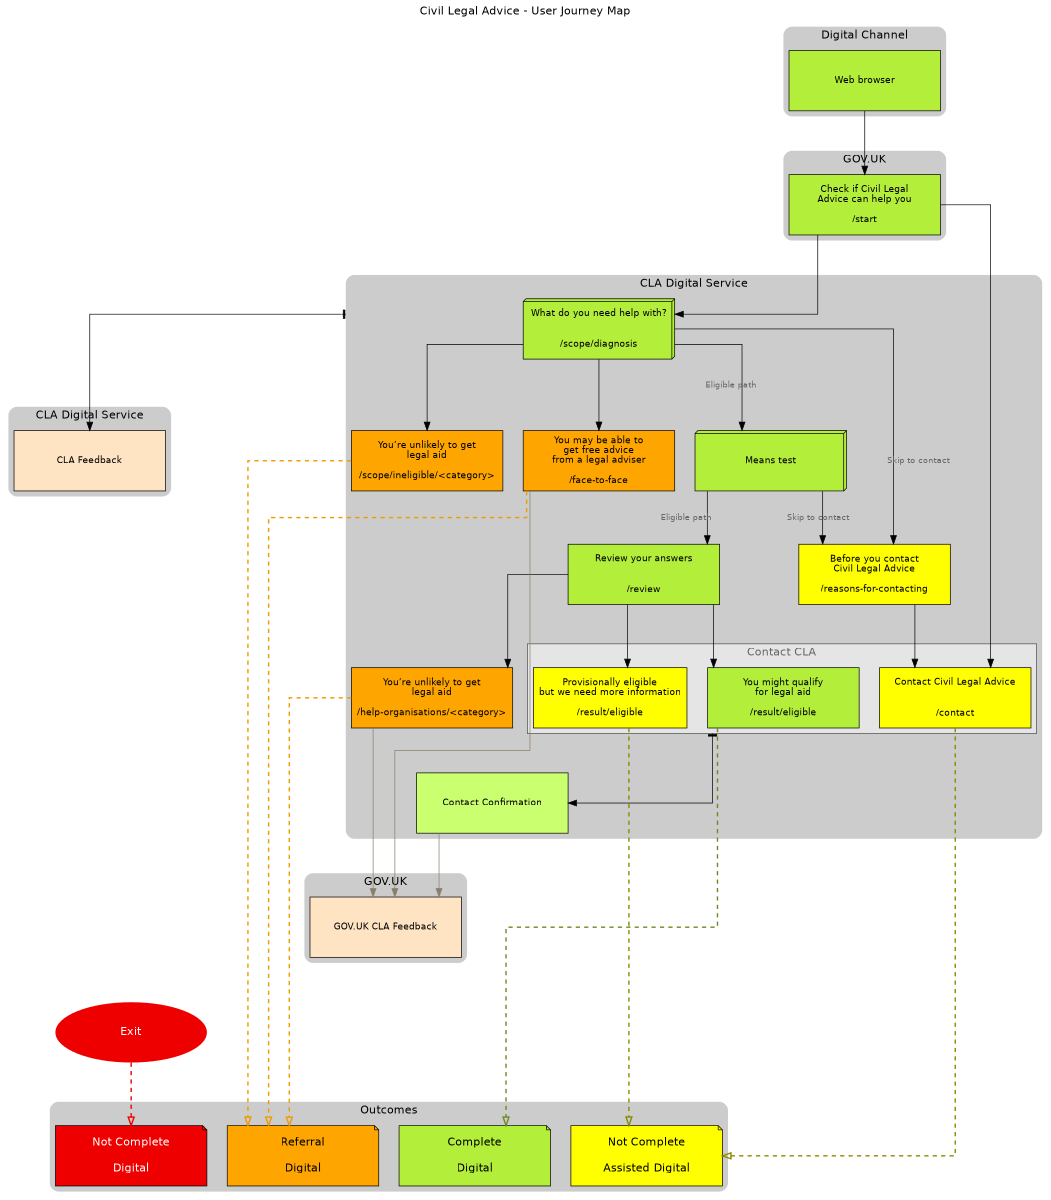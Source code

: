 digraph CLA_User_Journey {
	compound 	= true
	labelloc 	= t
	ordering 	= out
	splines 	= ortho
	nodesep		= .4
	ranksep 	= .4

	label 		= "Civil Legal Advice - User Journey Map"
	fontsize	= 16
	size 		= "8x11"

	graph  [ style="rounded, filled" fillcolor=grey80 fontname=Helvetica penwidth=0 ]
	node   [ shape=box style=filled fillcolor=olivedrab2 fontname=Helvetica fontsize=13 height=1.2 width=3 ]
	edge   [ minlen=2 arrowsize=1.2 fontname=Helvetica fontsize=12 fontcolor=grey40 ]

	subgraph cluster_digital_channel {
		label="Digital Channel"

		Browser [ label = "Web browser" ]
	}

	subgraph cluster_govuk_start {
		label = "GOV.UK"

		CLA_Start [ label="Check if Civil Legal\nAdvice can help you\n\n/start" ]
	}

	subgraph cluster_govuk_end {
		label = "GOV.UK"

		GOVUK_CLA_Feedback [ label="GOV.UK CLA Feedback" fillcolor=bisque ]
	}

	subgraph cluster_cla_digital_service {
		label="CLA Digital Service"

        CLA_Scope_Diagnosis [ shape=box3d label="What do you need help with?\n\n\n/scope/diagnosis" ]
		CLA_Means_Test [ shape=box3d label="Means test" ]

		CLA_Review_Answers [ label="Review your answers\n\n\n/review" ]

        CLA_Scope_Ineligible [ label="You’re unlikely to get\nlegal aid\n\n/scope/ineligible/<category>" fillcolor=orange ]
		CLA_Result_Ineligible [ label="You’re unlikely to get\nlegal aid\n\n/help-organisations/<category>" fillcolor=orange ]
		CLA_Result_Face_To_Face [ label="You may be able to\nget free advice\nfrom a legal adviser\n\n/face-to-face" fillcolor=orange ]

		subgraph cluster_contact {
			label = "Contact CLA"
			style=filled
			penwidth=1
			color=grey30
			fontcolor=grey40
			fillcolor=grey90

			CLA_Result_Eligible [ label="You might qualify\nfor legal aid\n\n/result/eligible" ]
			CLA_Result_Eligible_More_Info [ label="Provisionally eligible\nbut we need more information\n\n/result/eligible" fillcolor=yellow ]
			CLA_Contact [ label="Contact Civil Legal Advice\n\n\n/contact" fillcolor=yellow ]
		}

        CLA_Reasons_For_Contacting [ label="Before you contact\nCivil Legal Advice\n\n/reasons-for-contacting" fillcolor=yellow ]

		CLA_Contact_Confirmation [ label="Contact Confirmation" fillcolor="darkolivegreen1" ]
	}

	subgraph cluster_outcomes {
		label = "Outcomes"

		Not_Complete_Digital [ shape=note fontcolor=white fontsize=16 label="Not Complete\n\nDigital" fillcolor=red2 ]
		Not_Complete_Assisted_Digital [ shape=note fontsize=16 label="Not Complete\n\nAssisted Digital" fillcolor=yellow ]
		Complete_Digital [ shape=note fontsize=16 label="Complete\n\nDigital" fillcolor=olivedrab2 ]
		Referral_Digital [ shape=note fontsize=16 label="Referral\n\nDigital" fillcolor=orange ]
	}

    subgraph cluster_cla_digital_service_feedback {
        label = "CLA Digital Service"

        CLA_Feedback [ label="CLA Feedback" fillcolor=bisque ]
    }

    Exit [ shape=oval fontcolor=white fontsize=16 label="Exit" fillcolor=red2 penwidth=0 ]


	// Connections
	// -----------

	// Digital journey start
	Browser -> CLA_Start

	// GOV.UK journey
	CLA_Start -> CLA_Scope_Diagnosis
	CLA_Start -> CLA_Contact

	// CLA in scope
	CLA_Scope_Diagnosis -> CLA_Means_Test -> CLA_Review_Answers [ label="Eligible path" ]

	// Outcomes
	CLA_Review_Answers -> {
		CLA_Result_Eligible
		CLA_Result_Eligible_More_Info
		CLA_Result_Ineligible
	}

    CLA_Scope_Diagnosis -> CLA_Scope_Ineligible

	// User journey problem (skip to contact)
	{ CLA_Scope_Diagnosis, CLA_Means_Test } -> CLA_Reasons_For_Contacting [ label="Skip to contact" ]
    CLA_Reasons_For_Contacting -> CLA_Contact

	// Confirmations
	CLA_Result_Eligible -> CLA_Contact_Confirmation [ ltail=cluster_contact arrowtail=tee dir=both ]
	CLA_Result_Eligible_More_Info -> CLA_Contact_Confirmation [ ltail=cluster_contact style=invis ] // occupy space

	// Out of scope
    CLA_Scope_Diagnosis -> CLA_Result_Face_To_Face

	// CLA Feedback
    CLA_Scope_Diagnosis -> CLA_Feedback [ arrowtail=tee dir=both ltail=cluster_cla_digital_service ]
//    CLA_Feedback -> CLA_Start

	// GOV.UK CLA Feedback
	{
		CLA_Result_Face_To_Face
		CLA_Contact_Confirmation
        CLA_Result_Ineligible
	} -> GOVUK_CLA_Feedback [ color=bisque4 ]

	// Not Complete - user 'bails'
	//CLA_Start -> Exit [ style=invis ]
	CLA_Scope_Diagnosis -> Exit [ style=invis ]
	GOVUK_CLA_Feedback -> Exit [ style=invis ]

	// Outcome categories
	Exit -> Not_Complete_Digital [ color=red2 style="dashed,bold" fillcolor=none ]
	CLA_Result_Eligible -> Complete_Digital [ color=olivedrab4 style="dashed,bold" fillcolor=none ]
	{
		CLA_Result_Eligible_More_Info
		CLA_Contact
	} -> Not_Complete_Assisted_Digital [ color=yellow4 style="dashed,bold" fillcolor=none ]
	{
		CLA_Result_Ineligible
        CLA_Scope_Ineligible
		CLA_Result_Face_To_Face
	} -> Referral_Digital [ color=orange2 style="dashed,bold" fillcolor=none ]
}
